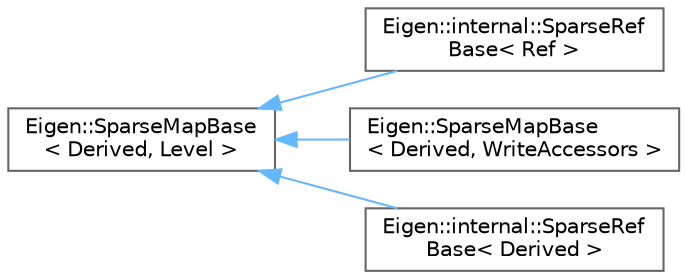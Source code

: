 digraph "Graphical Class Hierarchy"
{
 // LATEX_PDF_SIZE
  bgcolor="transparent";
  edge [fontname=Helvetica,fontsize=10,labelfontname=Helvetica,labelfontsize=10];
  node [fontname=Helvetica,fontsize=10,shape=box,height=0.2,width=0.4];
  rankdir="LR";
  Node0 [id="Node000000",label="Eigen::SparseMapBase\l\< Derived, Level \>",height=0.2,width=0.4,color="grey40", fillcolor="white", style="filled",URL="$classEigen_1_1SparseMapBase.html",tooltip=" "];
  Node0 -> Node1 [id="edge1293_Node000000_Node000001",dir="back",color="steelblue1",style="solid",tooltip=" "];
  Node1 [id="Node000001",label="Eigen::internal::SparseRef\lBase\< Ref \>",height=0.2,width=0.4,color="grey40", fillcolor="white", style="filled",URL="$classEigen_1_1internal_1_1SparseRefBase.html",tooltip=" "];
  Node0 -> Node2 [id="edge1294_Node000000_Node000002",dir="back",color="steelblue1",style="solid",tooltip=" "];
  Node2 [id="Node000002",label="Eigen::SparseMapBase\l\< Derived, WriteAccessors \>",height=0.2,width=0.4,color="grey40", fillcolor="white", style="filled",URL="$classEigen_1_1SparseMapBase_3_01Derived_00_01WriteAccessors_01_4.html",tooltip="Common base class for writable Map and Ref instance of sparse matrix and vector."];
  Node0 -> Node3 [id="edge1295_Node000000_Node000003",dir="back",color="steelblue1",style="solid",tooltip=" "];
  Node3 [id="Node000003",label="Eigen::internal::SparseRef\lBase\< Derived \>",height=0.2,width=0.4,color="grey40", fillcolor="white", style="filled",URL="$classEigen_1_1internal_1_1SparseRefBase.html",tooltip=" "];
}
